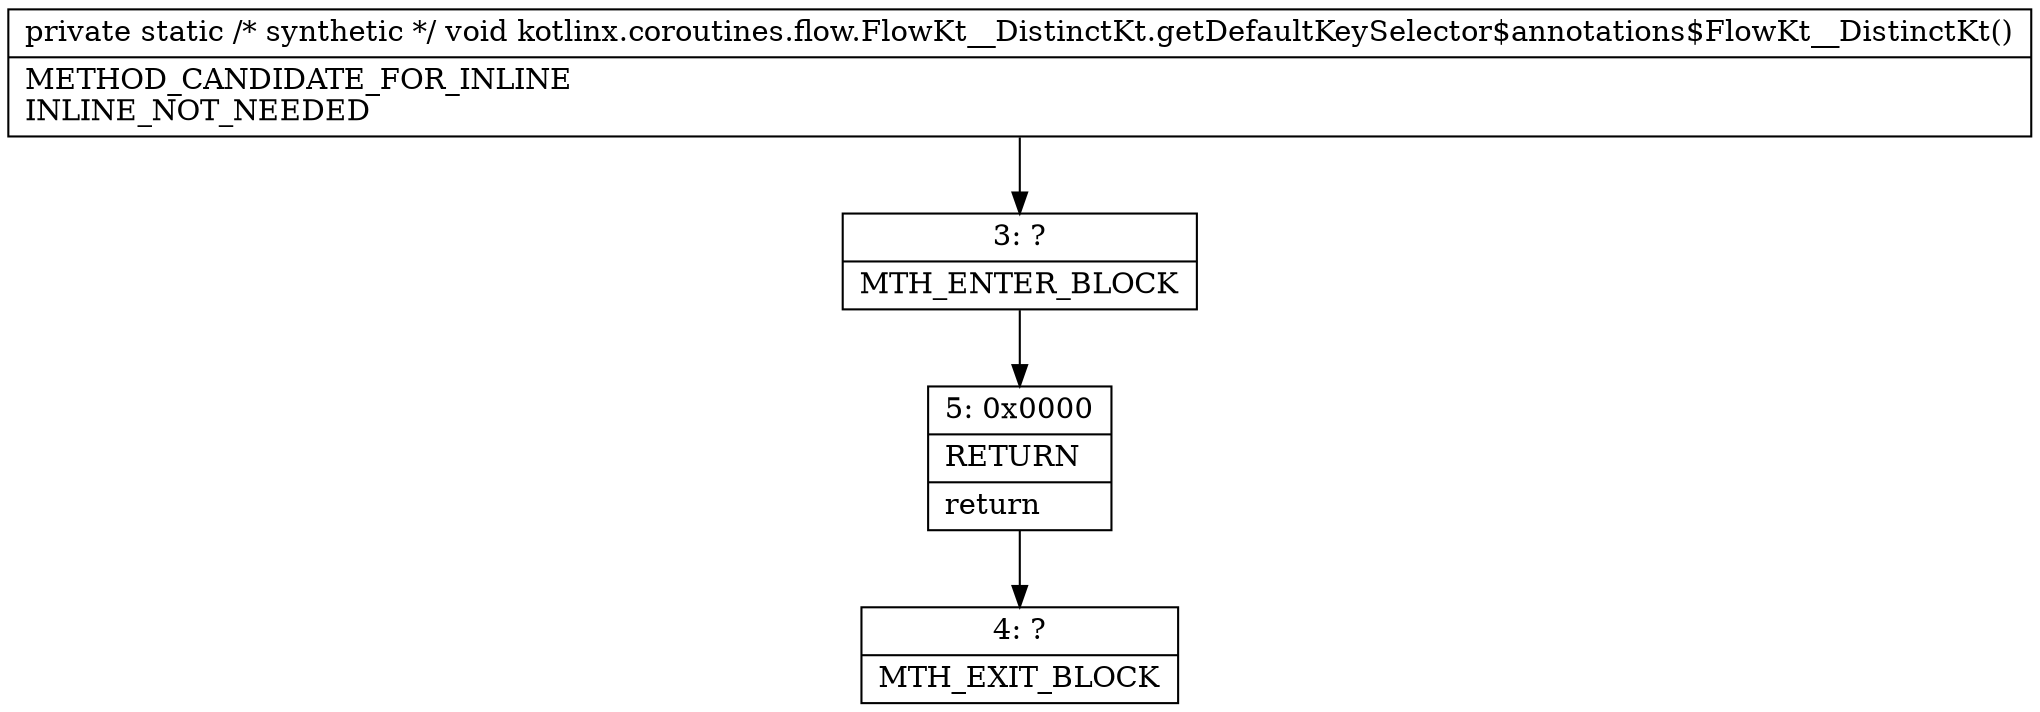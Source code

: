 digraph "CFG forkotlinx.coroutines.flow.FlowKt__DistinctKt.getDefaultKeySelector$annotations$FlowKt__DistinctKt()V" {
Node_3 [shape=record,label="{3\:\ ?|MTH_ENTER_BLOCK\l}"];
Node_5 [shape=record,label="{5\:\ 0x0000|RETURN\l|return\l}"];
Node_4 [shape=record,label="{4\:\ ?|MTH_EXIT_BLOCK\l}"];
MethodNode[shape=record,label="{private static \/* synthetic *\/ void kotlinx.coroutines.flow.FlowKt__DistinctKt.getDefaultKeySelector$annotations$FlowKt__DistinctKt()  | METHOD_CANDIDATE_FOR_INLINE\lINLINE_NOT_NEEDED\l}"];
MethodNode -> Node_3;Node_3 -> Node_5;
Node_5 -> Node_4;
}

